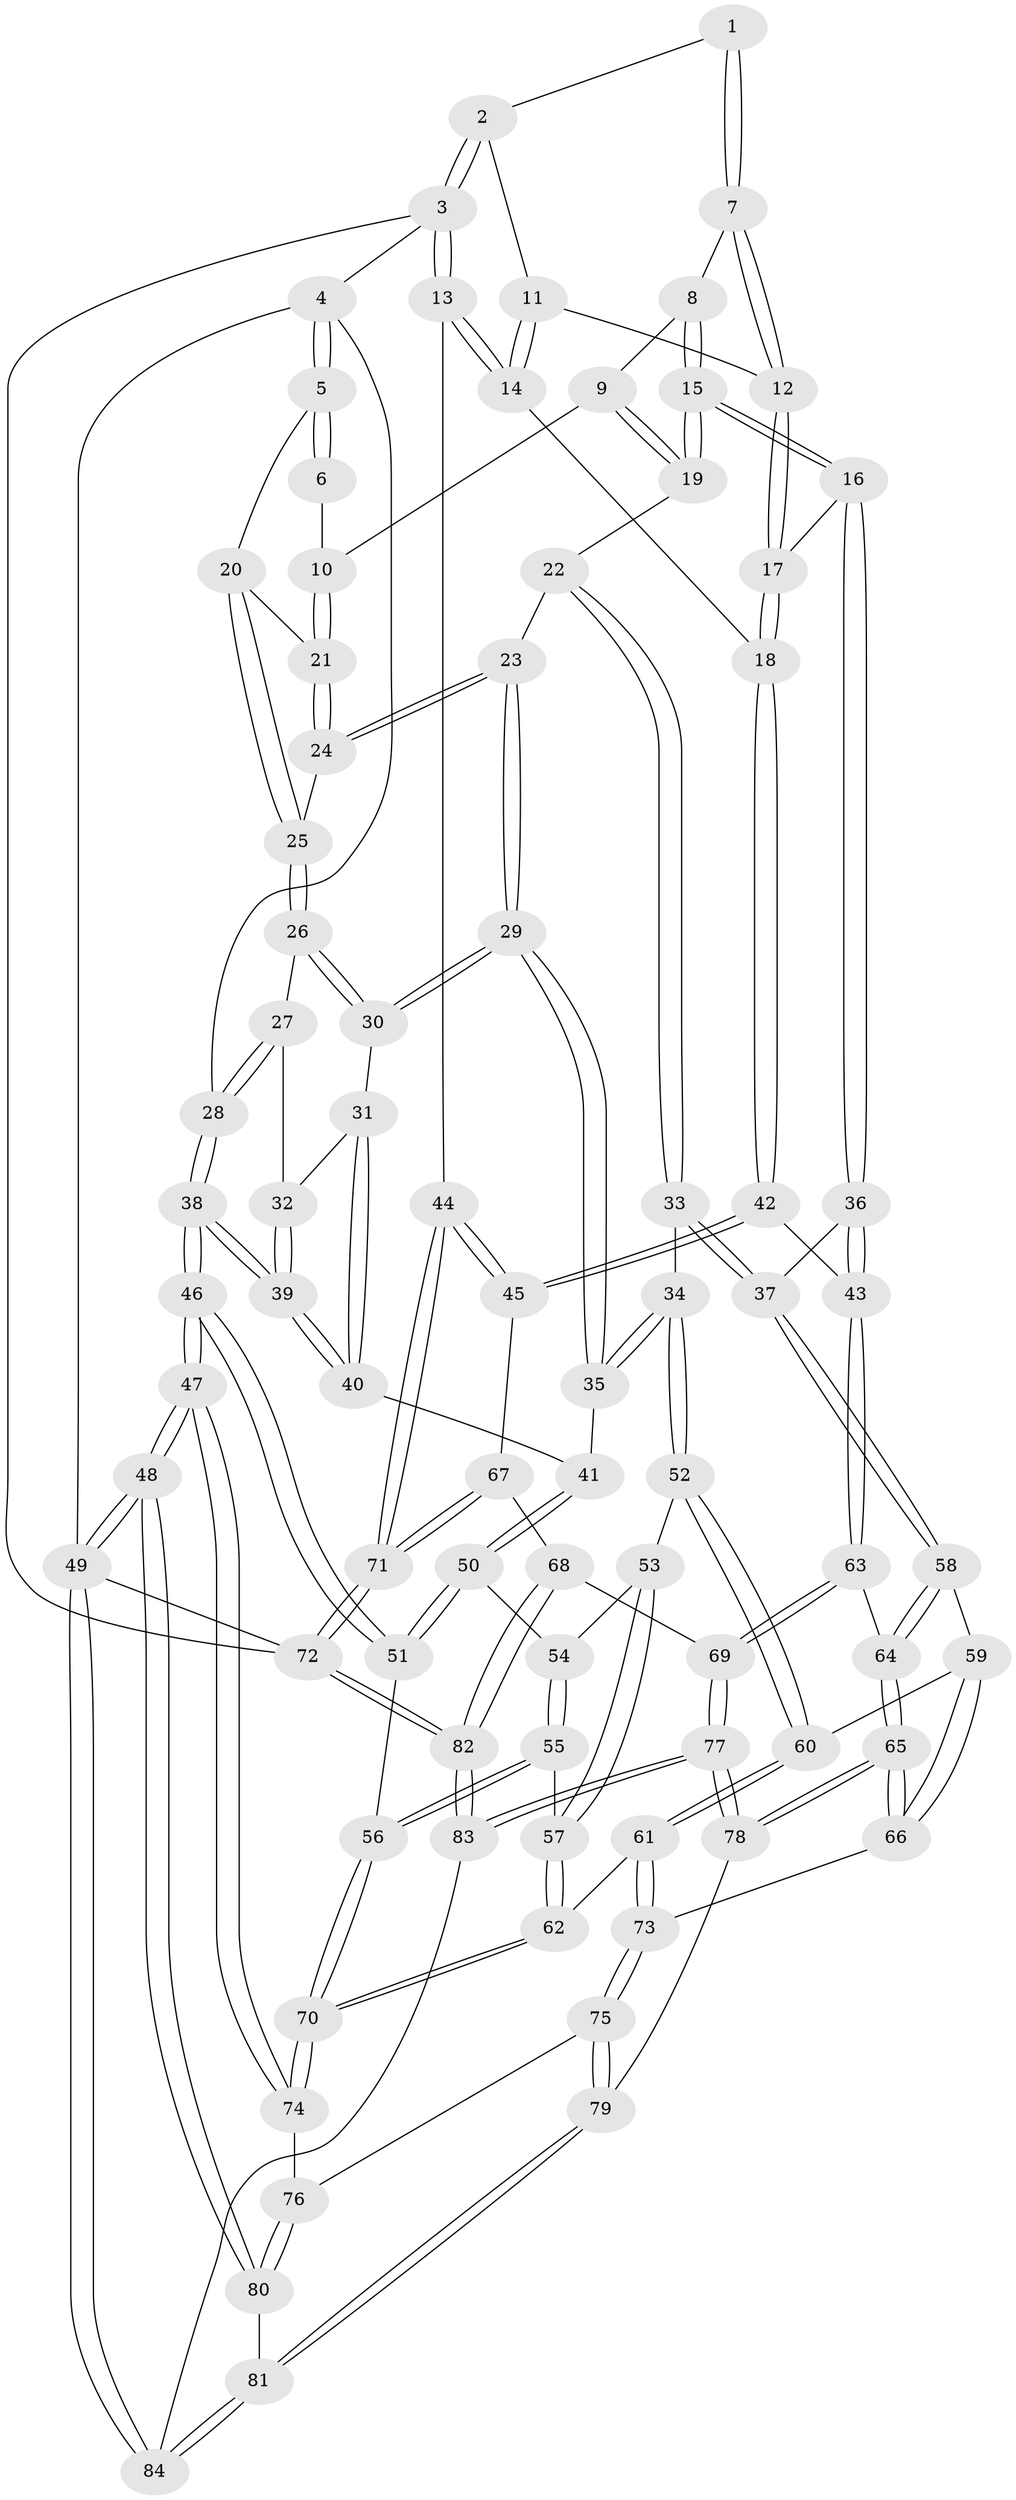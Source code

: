 // Generated by graph-tools (version 1.1) at 2025/01/03/09/25 05:01:34]
// undirected, 84 vertices, 207 edges
graph export_dot {
graph [start="1"]
  node [color=gray90,style=filled];
  1 [pos="+0.5764117527997829+0"];
  2 [pos="+1+0"];
  3 [pos="+1+0"];
  4 [pos="+0+0"];
  5 [pos="+0+0"];
  6 [pos="+0.3905559882330242+0"];
  7 [pos="+0.5823507787974129+0"];
  8 [pos="+0.5847695392680142+0"];
  9 [pos="+0.4433206280357035+0.12069768344685235"];
  10 [pos="+0.33528325718653+0.08524392906604285"];
  11 [pos="+0.8661090034569886+0.019854424589471724"];
  12 [pos="+0.814817899803841+0.0963864910646599"];
  13 [pos="+1+0.2542259822042575"];
  14 [pos="+1+0.263657716714119"];
  15 [pos="+0.6584089924927478+0.20214741983440065"];
  16 [pos="+0.7254642038856322+0.25083885487754143"];
  17 [pos="+0.7549943815041854+0.2501453885102178"];
  18 [pos="+0.8756609683338198+0.3036520295852585"];
  19 [pos="+0.5014491125470121+0.21947571371917615"];
  20 [pos="+0.1501791145501221+0"];
  21 [pos="+0.3034241263437391+0.11597720148224973"];
  22 [pos="+0.4612321397970196+0.25397875511641244"];
  23 [pos="+0.28487989843142886+0.22503678589090584"];
  24 [pos="+0.26443172291076533+0.20392791056938386"];
  25 [pos="+0.23621360084629234+0.2070160960234576"];
  26 [pos="+0.1574165034381558+0.2225716747073226"];
  27 [pos="+0.14289349756384334+0.2157337253868937"];
  28 [pos="+0+0"];
  29 [pos="+0.30847201223840526+0.3715545521042238"];
  30 [pos="+0.1493617741403596+0.3163799221831787"];
  31 [pos="+0.14072063130786716+0.3673879898122361"];
  32 [pos="+0+0.3454702778775312"];
  33 [pos="+0.4419004378057866+0.4397510369523716"];
  34 [pos="+0.39502507934384107+0.45189200819086645"];
  35 [pos="+0.3120615757434374+0.3866159909027823"];
  36 [pos="+0.5860826394551266+0.48798848368625236"];
  37 [pos="+0.5823237127566887+0.4888431690605699"];
  38 [pos="+0+0.4069478045200004"];
  39 [pos="+0+0.38961010617008174"];
  40 [pos="+0.15037184665001063+0.4030736269133024"];
  41 [pos="+0.15942383010160388+0.4288005780386753"];
  42 [pos="+0.8552664640082174+0.5815281477198351"];
  43 [pos="+0.7219916535266645+0.5861623484414331"];
  44 [pos="+1+0.5691656453443007"];
  45 [pos="+0.8664304378473151+0.5916487711257312"];
  46 [pos="+0+0.6342221241604515"];
  47 [pos="+0+1"];
  48 [pos="+0+1"];
  49 [pos="+0+1"];
  50 [pos="+0.14977263086669634+0.4607660138825599"];
  51 [pos="+0+0.6060085654179045"];
  52 [pos="+0.3878665698772686+0.4633609116479191"];
  53 [pos="+0.2932913133624605+0.5112934463163719"];
  54 [pos="+0.2202427475704148+0.5195672690359842"];
  55 [pos="+0.21858475092621135+0.6115361327319921"];
  56 [pos="+0+0.617778652014458"];
  57 [pos="+0.2762091710937646+0.6654509094697987"];
  58 [pos="+0.523011314476507+0.6262333606044482"];
  59 [pos="+0.5046872079864858+0.6382742276176566"];
  60 [pos="+0.36533669783722555+0.6863835220933513"];
  61 [pos="+0.3488445683390895+0.706752381047288"];
  62 [pos="+0.30197101617125166+0.7024034808090738"];
  63 [pos="+0.6506438304016298+0.7667774987261649"];
  64 [pos="+0.6378527855283809+0.7700244409214598"];
  65 [pos="+0.5567406101421574+0.8340600526903796"];
  66 [pos="+0.5199643883139385+0.819332119307162"];
  67 [pos="+0.8729385928745309+0.6684059184465818"];
  68 [pos="+0.8731262881505447+0.8583459243686362"];
  69 [pos="+0.7824244290327124+0.8372795304165059"];
  70 [pos="+0.22400569551017574+0.7514333612672858"];
  71 [pos="+1+0.7983682605060455"];
  72 [pos="+1+1"];
  73 [pos="+0.39850702449940884+0.7960162168635216"];
  74 [pos="+0.20563629688140717+0.7885830418682277"];
  75 [pos="+0.38678120448676695+0.8254536282799484"];
  76 [pos="+0.24310686641600707+0.9132619991352381"];
  77 [pos="+0.6061533685415132+0.9757379096891977"];
  78 [pos="+0.5620325392338932+0.9033728213811094"];
  79 [pos="+0.4007354363255612+0.9842168494719954"];
  80 [pos="+0.2425319548247985+0.9154241528865386"];
  81 [pos="+0.34688683371516976+1"];
  82 [pos="+1+1"];
  83 [pos="+0.6733328034115796+1"];
  84 [pos="+0.3474471167675639+1"];
  1 -- 2;
  1 -- 7;
  1 -- 7;
  2 -- 3;
  2 -- 3;
  2 -- 11;
  3 -- 4;
  3 -- 13;
  3 -- 13;
  3 -- 72;
  4 -- 5;
  4 -- 5;
  4 -- 28;
  4 -- 49;
  5 -- 6;
  5 -- 6;
  5 -- 20;
  6 -- 10;
  7 -- 8;
  7 -- 12;
  7 -- 12;
  8 -- 9;
  8 -- 15;
  8 -- 15;
  9 -- 10;
  9 -- 19;
  9 -- 19;
  10 -- 21;
  10 -- 21;
  11 -- 12;
  11 -- 14;
  11 -- 14;
  12 -- 17;
  12 -- 17;
  13 -- 14;
  13 -- 14;
  13 -- 44;
  14 -- 18;
  15 -- 16;
  15 -- 16;
  15 -- 19;
  15 -- 19;
  16 -- 17;
  16 -- 36;
  16 -- 36;
  17 -- 18;
  17 -- 18;
  18 -- 42;
  18 -- 42;
  19 -- 22;
  20 -- 21;
  20 -- 25;
  20 -- 25;
  21 -- 24;
  21 -- 24;
  22 -- 23;
  22 -- 33;
  22 -- 33;
  23 -- 24;
  23 -- 24;
  23 -- 29;
  23 -- 29;
  24 -- 25;
  25 -- 26;
  25 -- 26;
  26 -- 27;
  26 -- 30;
  26 -- 30;
  27 -- 28;
  27 -- 28;
  27 -- 32;
  28 -- 38;
  28 -- 38;
  29 -- 30;
  29 -- 30;
  29 -- 35;
  29 -- 35;
  30 -- 31;
  31 -- 32;
  31 -- 40;
  31 -- 40;
  32 -- 39;
  32 -- 39;
  33 -- 34;
  33 -- 37;
  33 -- 37;
  34 -- 35;
  34 -- 35;
  34 -- 52;
  34 -- 52;
  35 -- 41;
  36 -- 37;
  36 -- 43;
  36 -- 43;
  37 -- 58;
  37 -- 58;
  38 -- 39;
  38 -- 39;
  38 -- 46;
  38 -- 46;
  39 -- 40;
  39 -- 40;
  40 -- 41;
  41 -- 50;
  41 -- 50;
  42 -- 43;
  42 -- 45;
  42 -- 45;
  43 -- 63;
  43 -- 63;
  44 -- 45;
  44 -- 45;
  44 -- 71;
  44 -- 71;
  45 -- 67;
  46 -- 47;
  46 -- 47;
  46 -- 51;
  46 -- 51;
  47 -- 48;
  47 -- 48;
  47 -- 74;
  47 -- 74;
  48 -- 49;
  48 -- 49;
  48 -- 80;
  48 -- 80;
  49 -- 84;
  49 -- 84;
  49 -- 72;
  50 -- 51;
  50 -- 51;
  50 -- 54;
  51 -- 56;
  52 -- 53;
  52 -- 60;
  52 -- 60;
  53 -- 54;
  53 -- 57;
  53 -- 57;
  54 -- 55;
  54 -- 55;
  55 -- 56;
  55 -- 56;
  55 -- 57;
  56 -- 70;
  56 -- 70;
  57 -- 62;
  57 -- 62;
  58 -- 59;
  58 -- 64;
  58 -- 64;
  59 -- 60;
  59 -- 66;
  59 -- 66;
  60 -- 61;
  60 -- 61;
  61 -- 62;
  61 -- 73;
  61 -- 73;
  62 -- 70;
  62 -- 70;
  63 -- 64;
  63 -- 69;
  63 -- 69;
  64 -- 65;
  64 -- 65;
  65 -- 66;
  65 -- 66;
  65 -- 78;
  65 -- 78;
  66 -- 73;
  67 -- 68;
  67 -- 71;
  67 -- 71;
  68 -- 69;
  68 -- 82;
  68 -- 82;
  69 -- 77;
  69 -- 77;
  70 -- 74;
  70 -- 74;
  71 -- 72;
  71 -- 72;
  72 -- 82;
  72 -- 82;
  73 -- 75;
  73 -- 75;
  74 -- 76;
  75 -- 76;
  75 -- 79;
  75 -- 79;
  76 -- 80;
  76 -- 80;
  77 -- 78;
  77 -- 78;
  77 -- 83;
  77 -- 83;
  78 -- 79;
  79 -- 81;
  79 -- 81;
  80 -- 81;
  81 -- 84;
  81 -- 84;
  82 -- 83;
  82 -- 83;
  83 -- 84;
}
